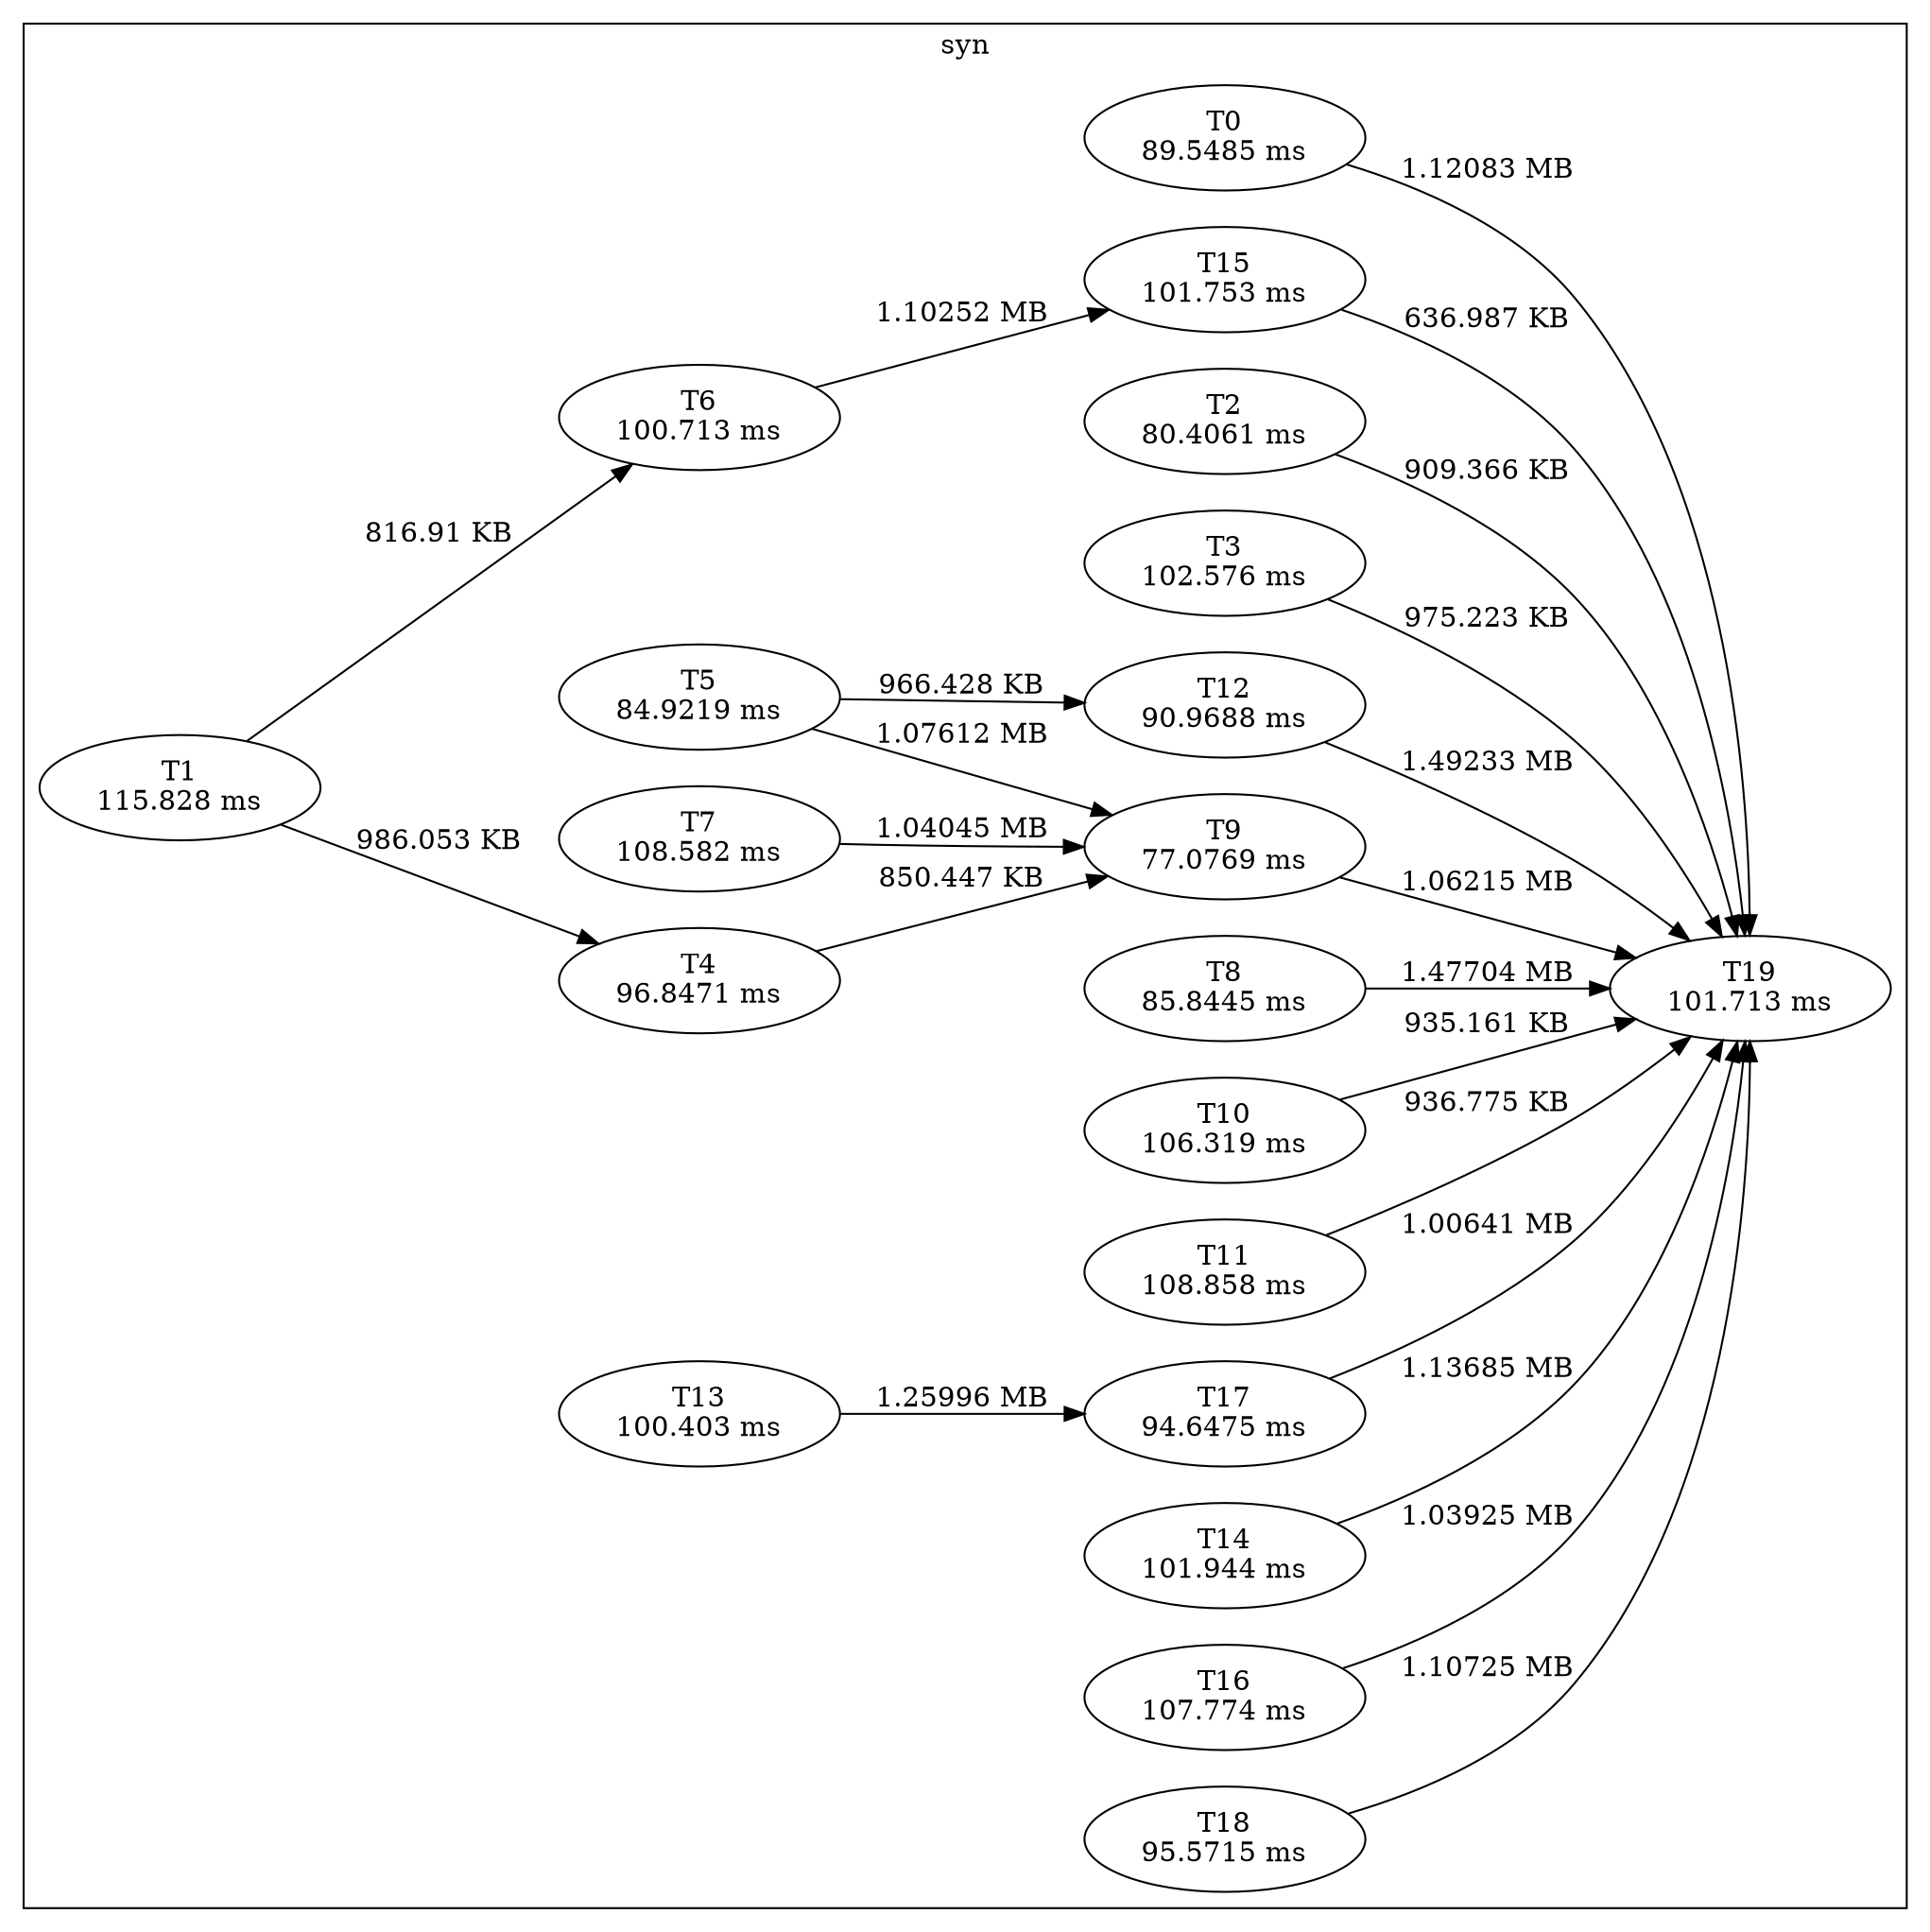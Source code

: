 digraph W0{
rankdir="LR"
subgraph cluster_0{
label="syn"
    T0x0 [label=<T0<BR />89.5485 ms>];
    T0x1 [label=<T1<BR />115.828 ms>];
    T0x2 [label=<T2<BR />80.4061 ms>];
    T0x3 [label=<T3<BR />102.576 ms>];
    T0x4 [label=<T4<BR />96.8471 ms>];
    T0x5 [label=<T5<BR />84.9219 ms>];
    T0x6 [label=<T6<BR />100.713 ms>];
    T0x7 [label=<T7<BR />108.582 ms>];
    T0x8 [label=<T8<BR />85.8445 ms>];
    T0x9 [label=<T9<BR />77.0769 ms>];
    T0x10 [label=<T10<BR />106.319 ms>];
    T0x11 [label=<T11<BR />108.858 ms>];
    T0x12 [label=<T12<BR />90.9688 ms>];
    T0x13 [label=<T13<BR />100.403 ms>];
    T0x14 [label=<T14<BR />101.944 ms>];
    T0x15 [label=<T15<BR />101.753 ms>];
    T0x16 [label=<T16<BR />107.774 ms>];
    T0x17 [label=<T17<BR />94.6475 ms>];
    T0x18 [label=<T18<BR />95.5715 ms>];
    T0x19 [label=<T19<BR />101.713 ms>];
    T0x0 -> T0x19 [label=<1.12083 MB>]
    T0x1 -> T0x4 [label=<986.053 KB>]
    T0x1 -> T0x6 [label=<816.91 KB>]
    T0x2 -> T0x19 [label=<909.366 KB>]
    T0x3 -> T0x19 [label=<975.223 KB>]
    T0x4 -> T0x9 [label=<850.447 KB>]
    T0x5 -> T0x9 [label=<1.07612 MB>]
    T0x5 -> T0x12 [label=<966.428 KB>]
    T0x6 -> T0x15 [label=<1.10252 MB>]
    T0x7 -> T0x9 [label=<1.04045 MB>]
    T0x8 -> T0x19 [label=<1.47704 MB>]
    T0x9 -> T0x19 [label=<1.06215 MB>]
    T0x10 -> T0x19 [label=<935.161 KB>]
    T0x11 -> T0x19 [label=<936.775 KB>]
    T0x12 -> T0x19 [label=<1.49233 MB>]
    T0x13 -> T0x17 [label=<1.25996 MB>]
    T0x14 -> T0x19 [label=<1.13685 MB>]
    T0x15 -> T0x19 [label=<636.987 KB>]
    T0x16 -> T0x19 [label=<1.03925 MB>]
    T0x17 -> T0x19 [label=<1.00641 MB>]
    T0x18 -> T0x19 [label=<1.10725 MB>]
}
}
